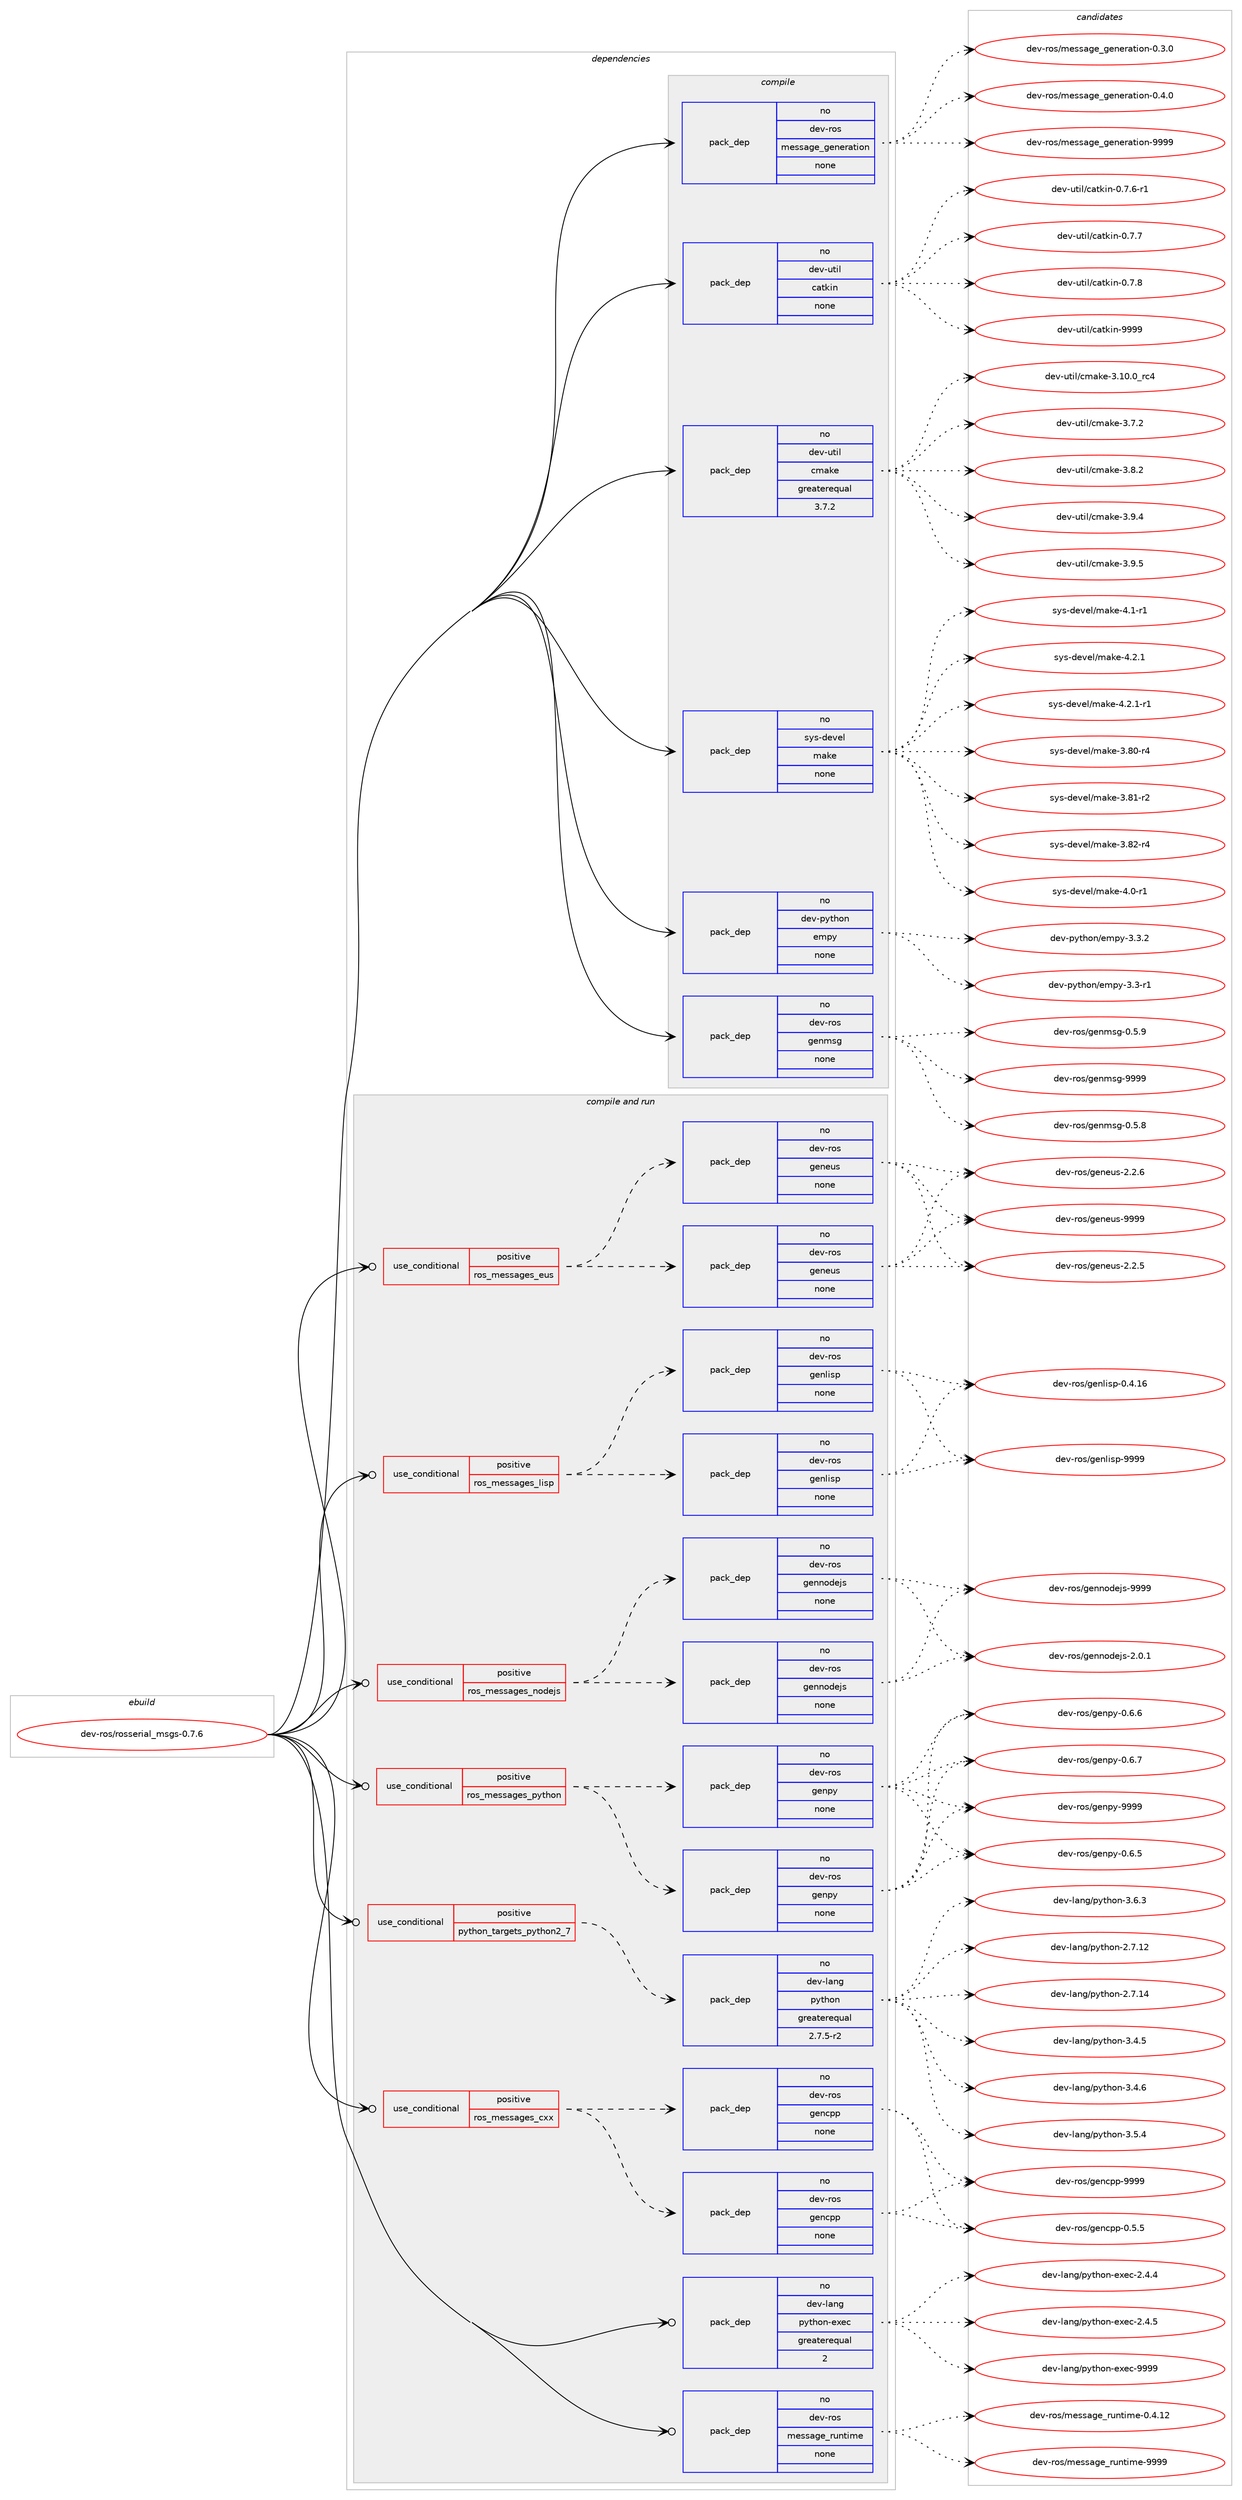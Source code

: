 digraph prolog {

# *************
# Graph options
# *************

newrank=true;
concentrate=true;
compound=true;
graph [rankdir=LR,fontname=Helvetica,fontsize=10,ranksep=1.5];#, ranksep=2.5, nodesep=0.2];
edge  [arrowhead=vee];
node  [fontname=Helvetica,fontsize=10];

# **********
# The ebuild
# **********

subgraph cluster_leftcol {
color=gray;
rank=same;
label=<<i>ebuild</i>>;
id [label="dev-ros/rosserial_msgs-0.7.6", color=red, width=4, href="../dev-ros/rosserial_msgs-0.7.6.svg"];
}

# ****************
# The dependencies
# ****************

subgraph cluster_midcol {
color=gray;
label=<<i>dependencies</i>>;
subgraph cluster_compile {
fillcolor="#eeeeee";
style=filled;
label=<<i>compile</i>>;
subgraph pack160404 {
dependency211267 [label=<<TABLE BORDER="0" CELLBORDER="1" CELLSPACING="0" CELLPADDING="4" WIDTH="220"><TR><TD ROWSPAN="6" CELLPADDING="30">pack_dep</TD></TR><TR><TD WIDTH="110">no</TD></TR><TR><TD>dev-python</TD></TR><TR><TD>empy</TD></TR><TR><TD>none</TD></TR><TR><TD></TD></TR></TABLE>>, shape=none, color=blue];
}
id:e -> dependency211267:w [weight=20,style="solid",arrowhead="vee"];
subgraph pack160405 {
dependency211268 [label=<<TABLE BORDER="0" CELLBORDER="1" CELLSPACING="0" CELLPADDING="4" WIDTH="220"><TR><TD ROWSPAN="6" CELLPADDING="30">pack_dep</TD></TR><TR><TD WIDTH="110">no</TD></TR><TR><TD>dev-ros</TD></TR><TR><TD>genmsg</TD></TR><TR><TD>none</TD></TR><TR><TD></TD></TR></TABLE>>, shape=none, color=blue];
}
id:e -> dependency211268:w [weight=20,style="solid",arrowhead="vee"];
subgraph pack160406 {
dependency211269 [label=<<TABLE BORDER="0" CELLBORDER="1" CELLSPACING="0" CELLPADDING="4" WIDTH="220"><TR><TD ROWSPAN="6" CELLPADDING="30">pack_dep</TD></TR><TR><TD WIDTH="110">no</TD></TR><TR><TD>dev-ros</TD></TR><TR><TD>message_generation</TD></TR><TR><TD>none</TD></TR><TR><TD></TD></TR></TABLE>>, shape=none, color=blue];
}
id:e -> dependency211269:w [weight=20,style="solid",arrowhead="vee"];
subgraph pack160407 {
dependency211270 [label=<<TABLE BORDER="0" CELLBORDER="1" CELLSPACING="0" CELLPADDING="4" WIDTH="220"><TR><TD ROWSPAN="6" CELLPADDING="30">pack_dep</TD></TR><TR><TD WIDTH="110">no</TD></TR><TR><TD>dev-util</TD></TR><TR><TD>catkin</TD></TR><TR><TD>none</TD></TR><TR><TD></TD></TR></TABLE>>, shape=none, color=blue];
}
id:e -> dependency211270:w [weight=20,style="solid",arrowhead="vee"];
subgraph pack160408 {
dependency211271 [label=<<TABLE BORDER="0" CELLBORDER="1" CELLSPACING="0" CELLPADDING="4" WIDTH="220"><TR><TD ROWSPAN="6" CELLPADDING="30">pack_dep</TD></TR><TR><TD WIDTH="110">no</TD></TR><TR><TD>dev-util</TD></TR><TR><TD>cmake</TD></TR><TR><TD>greaterequal</TD></TR><TR><TD>3.7.2</TD></TR></TABLE>>, shape=none, color=blue];
}
id:e -> dependency211271:w [weight=20,style="solid",arrowhead="vee"];
subgraph pack160409 {
dependency211272 [label=<<TABLE BORDER="0" CELLBORDER="1" CELLSPACING="0" CELLPADDING="4" WIDTH="220"><TR><TD ROWSPAN="6" CELLPADDING="30">pack_dep</TD></TR><TR><TD WIDTH="110">no</TD></TR><TR><TD>sys-devel</TD></TR><TR><TD>make</TD></TR><TR><TD>none</TD></TR><TR><TD></TD></TR></TABLE>>, shape=none, color=blue];
}
id:e -> dependency211272:w [weight=20,style="solid",arrowhead="vee"];
}
subgraph cluster_compileandrun {
fillcolor="#eeeeee";
style=filled;
label=<<i>compile and run</i>>;
subgraph cond46876 {
dependency211273 [label=<<TABLE BORDER="0" CELLBORDER="1" CELLSPACING="0" CELLPADDING="4"><TR><TD ROWSPAN="3" CELLPADDING="10">use_conditional</TD></TR><TR><TD>positive</TD></TR><TR><TD>python_targets_python2_7</TD></TR></TABLE>>, shape=none, color=red];
subgraph pack160410 {
dependency211274 [label=<<TABLE BORDER="0" CELLBORDER="1" CELLSPACING="0" CELLPADDING="4" WIDTH="220"><TR><TD ROWSPAN="6" CELLPADDING="30">pack_dep</TD></TR><TR><TD WIDTH="110">no</TD></TR><TR><TD>dev-lang</TD></TR><TR><TD>python</TD></TR><TR><TD>greaterequal</TD></TR><TR><TD>2.7.5-r2</TD></TR></TABLE>>, shape=none, color=blue];
}
dependency211273:e -> dependency211274:w [weight=20,style="dashed",arrowhead="vee"];
}
id:e -> dependency211273:w [weight=20,style="solid",arrowhead="odotvee"];
subgraph cond46877 {
dependency211275 [label=<<TABLE BORDER="0" CELLBORDER="1" CELLSPACING="0" CELLPADDING="4"><TR><TD ROWSPAN="3" CELLPADDING="10">use_conditional</TD></TR><TR><TD>positive</TD></TR><TR><TD>ros_messages_cxx</TD></TR></TABLE>>, shape=none, color=red];
subgraph pack160411 {
dependency211276 [label=<<TABLE BORDER="0" CELLBORDER="1" CELLSPACING="0" CELLPADDING="4" WIDTH="220"><TR><TD ROWSPAN="6" CELLPADDING="30">pack_dep</TD></TR><TR><TD WIDTH="110">no</TD></TR><TR><TD>dev-ros</TD></TR><TR><TD>gencpp</TD></TR><TR><TD>none</TD></TR><TR><TD></TD></TR></TABLE>>, shape=none, color=blue];
}
dependency211275:e -> dependency211276:w [weight=20,style="dashed",arrowhead="vee"];
subgraph pack160412 {
dependency211277 [label=<<TABLE BORDER="0" CELLBORDER="1" CELLSPACING="0" CELLPADDING="4" WIDTH="220"><TR><TD ROWSPAN="6" CELLPADDING="30">pack_dep</TD></TR><TR><TD WIDTH="110">no</TD></TR><TR><TD>dev-ros</TD></TR><TR><TD>gencpp</TD></TR><TR><TD>none</TD></TR><TR><TD></TD></TR></TABLE>>, shape=none, color=blue];
}
dependency211275:e -> dependency211277:w [weight=20,style="dashed",arrowhead="vee"];
}
id:e -> dependency211275:w [weight=20,style="solid",arrowhead="odotvee"];
subgraph cond46878 {
dependency211278 [label=<<TABLE BORDER="0" CELLBORDER="1" CELLSPACING="0" CELLPADDING="4"><TR><TD ROWSPAN="3" CELLPADDING="10">use_conditional</TD></TR><TR><TD>positive</TD></TR><TR><TD>ros_messages_eus</TD></TR></TABLE>>, shape=none, color=red];
subgraph pack160413 {
dependency211279 [label=<<TABLE BORDER="0" CELLBORDER="1" CELLSPACING="0" CELLPADDING="4" WIDTH="220"><TR><TD ROWSPAN="6" CELLPADDING="30">pack_dep</TD></TR><TR><TD WIDTH="110">no</TD></TR><TR><TD>dev-ros</TD></TR><TR><TD>geneus</TD></TR><TR><TD>none</TD></TR><TR><TD></TD></TR></TABLE>>, shape=none, color=blue];
}
dependency211278:e -> dependency211279:w [weight=20,style="dashed",arrowhead="vee"];
subgraph pack160414 {
dependency211280 [label=<<TABLE BORDER="0" CELLBORDER="1" CELLSPACING="0" CELLPADDING="4" WIDTH="220"><TR><TD ROWSPAN="6" CELLPADDING="30">pack_dep</TD></TR><TR><TD WIDTH="110">no</TD></TR><TR><TD>dev-ros</TD></TR><TR><TD>geneus</TD></TR><TR><TD>none</TD></TR><TR><TD></TD></TR></TABLE>>, shape=none, color=blue];
}
dependency211278:e -> dependency211280:w [weight=20,style="dashed",arrowhead="vee"];
}
id:e -> dependency211278:w [weight=20,style="solid",arrowhead="odotvee"];
subgraph cond46879 {
dependency211281 [label=<<TABLE BORDER="0" CELLBORDER="1" CELLSPACING="0" CELLPADDING="4"><TR><TD ROWSPAN="3" CELLPADDING="10">use_conditional</TD></TR><TR><TD>positive</TD></TR><TR><TD>ros_messages_lisp</TD></TR></TABLE>>, shape=none, color=red];
subgraph pack160415 {
dependency211282 [label=<<TABLE BORDER="0" CELLBORDER="1" CELLSPACING="0" CELLPADDING="4" WIDTH="220"><TR><TD ROWSPAN="6" CELLPADDING="30">pack_dep</TD></TR><TR><TD WIDTH="110">no</TD></TR><TR><TD>dev-ros</TD></TR><TR><TD>genlisp</TD></TR><TR><TD>none</TD></TR><TR><TD></TD></TR></TABLE>>, shape=none, color=blue];
}
dependency211281:e -> dependency211282:w [weight=20,style="dashed",arrowhead="vee"];
subgraph pack160416 {
dependency211283 [label=<<TABLE BORDER="0" CELLBORDER="1" CELLSPACING="0" CELLPADDING="4" WIDTH="220"><TR><TD ROWSPAN="6" CELLPADDING="30">pack_dep</TD></TR><TR><TD WIDTH="110">no</TD></TR><TR><TD>dev-ros</TD></TR><TR><TD>genlisp</TD></TR><TR><TD>none</TD></TR><TR><TD></TD></TR></TABLE>>, shape=none, color=blue];
}
dependency211281:e -> dependency211283:w [weight=20,style="dashed",arrowhead="vee"];
}
id:e -> dependency211281:w [weight=20,style="solid",arrowhead="odotvee"];
subgraph cond46880 {
dependency211284 [label=<<TABLE BORDER="0" CELLBORDER="1" CELLSPACING="0" CELLPADDING="4"><TR><TD ROWSPAN="3" CELLPADDING="10">use_conditional</TD></TR><TR><TD>positive</TD></TR><TR><TD>ros_messages_nodejs</TD></TR></TABLE>>, shape=none, color=red];
subgraph pack160417 {
dependency211285 [label=<<TABLE BORDER="0" CELLBORDER="1" CELLSPACING="0" CELLPADDING="4" WIDTH="220"><TR><TD ROWSPAN="6" CELLPADDING="30">pack_dep</TD></TR><TR><TD WIDTH="110">no</TD></TR><TR><TD>dev-ros</TD></TR><TR><TD>gennodejs</TD></TR><TR><TD>none</TD></TR><TR><TD></TD></TR></TABLE>>, shape=none, color=blue];
}
dependency211284:e -> dependency211285:w [weight=20,style="dashed",arrowhead="vee"];
subgraph pack160418 {
dependency211286 [label=<<TABLE BORDER="0" CELLBORDER="1" CELLSPACING="0" CELLPADDING="4" WIDTH="220"><TR><TD ROWSPAN="6" CELLPADDING="30">pack_dep</TD></TR><TR><TD WIDTH="110">no</TD></TR><TR><TD>dev-ros</TD></TR><TR><TD>gennodejs</TD></TR><TR><TD>none</TD></TR><TR><TD></TD></TR></TABLE>>, shape=none, color=blue];
}
dependency211284:e -> dependency211286:w [weight=20,style="dashed",arrowhead="vee"];
}
id:e -> dependency211284:w [weight=20,style="solid",arrowhead="odotvee"];
subgraph cond46881 {
dependency211287 [label=<<TABLE BORDER="0" CELLBORDER="1" CELLSPACING="0" CELLPADDING="4"><TR><TD ROWSPAN="3" CELLPADDING="10">use_conditional</TD></TR><TR><TD>positive</TD></TR><TR><TD>ros_messages_python</TD></TR></TABLE>>, shape=none, color=red];
subgraph pack160419 {
dependency211288 [label=<<TABLE BORDER="0" CELLBORDER="1" CELLSPACING="0" CELLPADDING="4" WIDTH="220"><TR><TD ROWSPAN="6" CELLPADDING="30">pack_dep</TD></TR><TR><TD WIDTH="110">no</TD></TR><TR><TD>dev-ros</TD></TR><TR><TD>genpy</TD></TR><TR><TD>none</TD></TR><TR><TD></TD></TR></TABLE>>, shape=none, color=blue];
}
dependency211287:e -> dependency211288:w [weight=20,style="dashed",arrowhead="vee"];
subgraph pack160420 {
dependency211289 [label=<<TABLE BORDER="0" CELLBORDER="1" CELLSPACING="0" CELLPADDING="4" WIDTH="220"><TR><TD ROWSPAN="6" CELLPADDING="30">pack_dep</TD></TR><TR><TD WIDTH="110">no</TD></TR><TR><TD>dev-ros</TD></TR><TR><TD>genpy</TD></TR><TR><TD>none</TD></TR><TR><TD></TD></TR></TABLE>>, shape=none, color=blue];
}
dependency211287:e -> dependency211289:w [weight=20,style="dashed",arrowhead="vee"];
}
id:e -> dependency211287:w [weight=20,style="solid",arrowhead="odotvee"];
subgraph pack160421 {
dependency211290 [label=<<TABLE BORDER="0" CELLBORDER="1" CELLSPACING="0" CELLPADDING="4" WIDTH="220"><TR><TD ROWSPAN="6" CELLPADDING="30">pack_dep</TD></TR><TR><TD WIDTH="110">no</TD></TR><TR><TD>dev-lang</TD></TR><TR><TD>python-exec</TD></TR><TR><TD>greaterequal</TD></TR><TR><TD>2</TD></TR></TABLE>>, shape=none, color=blue];
}
id:e -> dependency211290:w [weight=20,style="solid",arrowhead="odotvee"];
subgraph pack160422 {
dependency211291 [label=<<TABLE BORDER="0" CELLBORDER="1" CELLSPACING="0" CELLPADDING="4" WIDTH="220"><TR><TD ROWSPAN="6" CELLPADDING="30">pack_dep</TD></TR><TR><TD WIDTH="110">no</TD></TR><TR><TD>dev-ros</TD></TR><TR><TD>message_runtime</TD></TR><TR><TD>none</TD></TR><TR><TD></TD></TR></TABLE>>, shape=none, color=blue];
}
id:e -> dependency211291:w [weight=20,style="solid",arrowhead="odotvee"];
}
subgraph cluster_run {
fillcolor="#eeeeee";
style=filled;
label=<<i>run</i>>;
}
}

# **************
# The candidates
# **************

subgraph cluster_choices {
rank=same;
color=gray;
label=<<i>candidates</i>>;

subgraph choice160404 {
color=black;
nodesep=1;
choice1001011184511212111610411111047101109112121455146514511449 [label="dev-python/empy-3.3-r1", color=red, width=4,href="../dev-python/empy-3.3-r1.svg"];
choice1001011184511212111610411111047101109112121455146514650 [label="dev-python/empy-3.3.2", color=red, width=4,href="../dev-python/empy-3.3.2.svg"];
dependency211267:e -> choice1001011184511212111610411111047101109112121455146514511449:w [style=dotted,weight="100"];
dependency211267:e -> choice1001011184511212111610411111047101109112121455146514650:w [style=dotted,weight="100"];
}
subgraph choice160405 {
color=black;
nodesep=1;
choice1001011184511411111547103101110109115103454846534656 [label="dev-ros/genmsg-0.5.8", color=red, width=4,href="../dev-ros/genmsg-0.5.8.svg"];
choice1001011184511411111547103101110109115103454846534657 [label="dev-ros/genmsg-0.5.9", color=red, width=4,href="../dev-ros/genmsg-0.5.9.svg"];
choice10010111845114111115471031011101091151034557575757 [label="dev-ros/genmsg-9999", color=red, width=4,href="../dev-ros/genmsg-9999.svg"];
dependency211268:e -> choice1001011184511411111547103101110109115103454846534656:w [style=dotted,weight="100"];
dependency211268:e -> choice1001011184511411111547103101110109115103454846534657:w [style=dotted,weight="100"];
dependency211268:e -> choice10010111845114111115471031011101091151034557575757:w [style=dotted,weight="100"];
}
subgraph choice160406 {
color=black;
nodesep=1;
choice1001011184511411111547109101115115971031019510310111010111497116105111110454846514648 [label="dev-ros/message_generation-0.3.0", color=red, width=4,href="../dev-ros/message_generation-0.3.0.svg"];
choice1001011184511411111547109101115115971031019510310111010111497116105111110454846524648 [label="dev-ros/message_generation-0.4.0", color=red, width=4,href="../dev-ros/message_generation-0.4.0.svg"];
choice10010111845114111115471091011151159710310195103101110101114971161051111104557575757 [label="dev-ros/message_generation-9999", color=red, width=4,href="../dev-ros/message_generation-9999.svg"];
dependency211269:e -> choice1001011184511411111547109101115115971031019510310111010111497116105111110454846514648:w [style=dotted,weight="100"];
dependency211269:e -> choice1001011184511411111547109101115115971031019510310111010111497116105111110454846524648:w [style=dotted,weight="100"];
dependency211269:e -> choice10010111845114111115471091011151159710310195103101110101114971161051111104557575757:w [style=dotted,weight="100"];
}
subgraph choice160407 {
color=black;
nodesep=1;
choice100101118451171161051084799971161071051104548465546544511449 [label="dev-util/catkin-0.7.6-r1", color=red, width=4,href="../dev-util/catkin-0.7.6-r1.svg"];
choice10010111845117116105108479997116107105110454846554655 [label="dev-util/catkin-0.7.7", color=red, width=4,href="../dev-util/catkin-0.7.7.svg"];
choice10010111845117116105108479997116107105110454846554656 [label="dev-util/catkin-0.7.8", color=red, width=4,href="../dev-util/catkin-0.7.8.svg"];
choice100101118451171161051084799971161071051104557575757 [label="dev-util/catkin-9999", color=red, width=4,href="../dev-util/catkin-9999.svg"];
dependency211270:e -> choice100101118451171161051084799971161071051104548465546544511449:w [style=dotted,weight="100"];
dependency211270:e -> choice10010111845117116105108479997116107105110454846554655:w [style=dotted,weight="100"];
dependency211270:e -> choice10010111845117116105108479997116107105110454846554656:w [style=dotted,weight="100"];
dependency211270:e -> choice100101118451171161051084799971161071051104557575757:w [style=dotted,weight="100"];
}
subgraph choice160408 {
color=black;
nodesep=1;
choice1001011184511711610510847991099710710145514649484648951149952 [label="dev-util/cmake-3.10.0_rc4", color=red, width=4,href="../dev-util/cmake-3.10.0_rc4.svg"];
choice10010111845117116105108479910997107101455146554650 [label="dev-util/cmake-3.7.2", color=red, width=4,href="../dev-util/cmake-3.7.2.svg"];
choice10010111845117116105108479910997107101455146564650 [label="dev-util/cmake-3.8.2", color=red, width=4,href="../dev-util/cmake-3.8.2.svg"];
choice10010111845117116105108479910997107101455146574652 [label="dev-util/cmake-3.9.4", color=red, width=4,href="../dev-util/cmake-3.9.4.svg"];
choice10010111845117116105108479910997107101455146574653 [label="dev-util/cmake-3.9.5", color=red, width=4,href="../dev-util/cmake-3.9.5.svg"];
dependency211271:e -> choice1001011184511711610510847991099710710145514649484648951149952:w [style=dotted,weight="100"];
dependency211271:e -> choice10010111845117116105108479910997107101455146554650:w [style=dotted,weight="100"];
dependency211271:e -> choice10010111845117116105108479910997107101455146564650:w [style=dotted,weight="100"];
dependency211271:e -> choice10010111845117116105108479910997107101455146574652:w [style=dotted,weight="100"];
dependency211271:e -> choice10010111845117116105108479910997107101455146574653:w [style=dotted,weight="100"];
}
subgraph choice160409 {
color=black;
nodesep=1;
choice11512111545100101118101108471099710710145514656484511452 [label="sys-devel/make-3.80-r4", color=red, width=4,href="../sys-devel/make-3.80-r4.svg"];
choice11512111545100101118101108471099710710145514656494511450 [label="sys-devel/make-3.81-r2", color=red, width=4,href="../sys-devel/make-3.81-r2.svg"];
choice11512111545100101118101108471099710710145514656504511452 [label="sys-devel/make-3.82-r4", color=red, width=4,href="../sys-devel/make-3.82-r4.svg"];
choice115121115451001011181011084710997107101455246484511449 [label="sys-devel/make-4.0-r1", color=red, width=4,href="../sys-devel/make-4.0-r1.svg"];
choice115121115451001011181011084710997107101455246494511449 [label="sys-devel/make-4.1-r1", color=red, width=4,href="../sys-devel/make-4.1-r1.svg"];
choice115121115451001011181011084710997107101455246504649 [label="sys-devel/make-4.2.1", color=red, width=4,href="../sys-devel/make-4.2.1.svg"];
choice1151211154510010111810110847109971071014552465046494511449 [label="sys-devel/make-4.2.1-r1", color=red, width=4,href="../sys-devel/make-4.2.1-r1.svg"];
dependency211272:e -> choice11512111545100101118101108471099710710145514656484511452:w [style=dotted,weight="100"];
dependency211272:e -> choice11512111545100101118101108471099710710145514656494511450:w [style=dotted,weight="100"];
dependency211272:e -> choice11512111545100101118101108471099710710145514656504511452:w [style=dotted,weight="100"];
dependency211272:e -> choice115121115451001011181011084710997107101455246484511449:w [style=dotted,weight="100"];
dependency211272:e -> choice115121115451001011181011084710997107101455246494511449:w [style=dotted,weight="100"];
dependency211272:e -> choice115121115451001011181011084710997107101455246504649:w [style=dotted,weight="100"];
dependency211272:e -> choice1151211154510010111810110847109971071014552465046494511449:w [style=dotted,weight="100"];
}
subgraph choice160410 {
color=black;
nodesep=1;
choice10010111845108971101034711212111610411111045504655464950 [label="dev-lang/python-2.7.12", color=red, width=4,href="../dev-lang/python-2.7.12.svg"];
choice10010111845108971101034711212111610411111045504655464952 [label="dev-lang/python-2.7.14", color=red, width=4,href="../dev-lang/python-2.7.14.svg"];
choice100101118451089711010347112121116104111110455146524653 [label="dev-lang/python-3.4.5", color=red, width=4,href="../dev-lang/python-3.4.5.svg"];
choice100101118451089711010347112121116104111110455146524654 [label="dev-lang/python-3.4.6", color=red, width=4,href="../dev-lang/python-3.4.6.svg"];
choice100101118451089711010347112121116104111110455146534652 [label="dev-lang/python-3.5.4", color=red, width=4,href="../dev-lang/python-3.5.4.svg"];
choice100101118451089711010347112121116104111110455146544651 [label="dev-lang/python-3.6.3", color=red, width=4,href="../dev-lang/python-3.6.3.svg"];
dependency211274:e -> choice10010111845108971101034711212111610411111045504655464950:w [style=dotted,weight="100"];
dependency211274:e -> choice10010111845108971101034711212111610411111045504655464952:w [style=dotted,weight="100"];
dependency211274:e -> choice100101118451089711010347112121116104111110455146524653:w [style=dotted,weight="100"];
dependency211274:e -> choice100101118451089711010347112121116104111110455146524654:w [style=dotted,weight="100"];
dependency211274:e -> choice100101118451089711010347112121116104111110455146534652:w [style=dotted,weight="100"];
dependency211274:e -> choice100101118451089711010347112121116104111110455146544651:w [style=dotted,weight="100"];
}
subgraph choice160411 {
color=black;
nodesep=1;
choice100101118451141111154710310111099112112454846534653 [label="dev-ros/gencpp-0.5.5", color=red, width=4,href="../dev-ros/gencpp-0.5.5.svg"];
choice1001011184511411111547103101110991121124557575757 [label="dev-ros/gencpp-9999", color=red, width=4,href="../dev-ros/gencpp-9999.svg"];
dependency211276:e -> choice100101118451141111154710310111099112112454846534653:w [style=dotted,weight="100"];
dependency211276:e -> choice1001011184511411111547103101110991121124557575757:w [style=dotted,weight="100"];
}
subgraph choice160412 {
color=black;
nodesep=1;
choice100101118451141111154710310111099112112454846534653 [label="dev-ros/gencpp-0.5.5", color=red, width=4,href="../dev-ros/gencpp-0.5.5.svg"];
choice1001011184511411111547103101110991121124557575757 [label="dev-ros/gencpp-9999", color=red, width=4,href="../dev-ros/gencpp-9999.svg"];
dependency211277:e -> choice100101118451141111154710310111099112112454846534653:w [style=dotted,weight="100"];
dependency211277:e -> choice1001011184511411111547103101110991121124557575757:w [style=dotted,weight="100"];
}
subgraph choice160413 {
color=black;
nodesep=1;
choice1001011184511411111547103101110101117115455046504653 [label="dev-ros/geneus-2.2.5", color=red, width=4,href="../dev-ros/geneus-2.2.5.svg"];
choice1001011184511411111547103101110101117115455046504654 [label="dev-ros/geneus-2.2.6", color=red, width=4,href="../dev-ros/geneus-2.2.6.svg"];
choice10010111845114111115471031011101011171154557575757 [label="dev-ros/geneus-9999", color=red, width=4,href="../dev-ros/geneus-9999.svg"];
dependency211279:e -> choice1001011184511411111547103101110101117115455046504653:w [style=dotted,weight="100"];
dependency211279:e -> choice1001011184511411111547103101110101117115455046504654:w [style=dotted,weight="100"];
dependency211279:e -> choice10010111845114111115471031011101011171154557575757:w [style=dotted,weight="100"];
}
subgraph choice160414 {
color=black;
nodesep=1;
choice1001011184511411111547103101110101117115455046504653 [label="dev-ros/geneus-2.2.5", color=red, width=4,href="../dev-ros/geneus-2.2.5.svg"];
choice1001011184511411111547103101110101117115455046504654 [label="dev-ros/geneus-2.2.6", color=red, width=4,href="../dev-ros/geneus-2.2.6.svg"];
choice10010111845114111115471031011101011171154557575757 [label="dev-ros/geneus-9999", color=red, width=4,href="../dev-ros/geneus-9999.svg"];
dependency211280:e -> choice1001011184511411111547103101110101117115455046504653:w [style=dotted,weight="100"];
dependency211280:e -> choice1001011184511411111547103101110101117115455046504654:w [style=dotted,weight="100"];
dependency211280:e -> choice10010111845114111115471031011101011171154557575757:w [style=dotted,weight="100"];
}
subgraph choice160415 {
color=black;
nodesep=1;
choice100101118451141111154710310111010810511511245484652464954 [label="dev-ros/genlisp-0.4.16", color=red, width=4,href="../dev-ros/genlisp-0.4.16.svg"];
choice10010111845114111115471031011101081051151124557575757 [label="dev-ros/genlisp-9999", color=red, width=4,href="../dev-ros/genlisp-9999.svg"];
dependency211282:e -> choice100101118451141111154710310111010810511511245484652464954:w [style=dotted,weight="100"];
dependency211282:e -> choice10010111845114111115471031011101081051151124557575757:w [style=dotted,weight="100"];
}
subgraph choice160416 {
color=black;
nodesep=1;
choice100101118451141111154710310111010810511511245484652464954 [label="dev-ros/genlisp-0.4.16", color=red, width=4,href="../dev-ros/genlisp-0.4.16.svg"];
choice10010111845114111115471031011101081051151124557575757 [label="dev-ros/genlisp-9999", color=red, width=4,href="../dev-ros/genlisp-9999.svg"];
dependency211283:e -> choice100101118451141111154710310111010810511511245484652464954:w [style=dotted,weight="100"];
dependency211283:e -> choice10010111845114111115471031011101081051151124557575757:w [style=dotted,weight="100"];
}
subgraph choice160417 {
color=black;
nodesep=1;
choice1001011184511411111547103101110110111100101106115455046484649 [label="dev-ros/gennodejs-2.0.1", color=red, width=4,href="../dev-ros/gennodejs-2.0.1.svg"];
choice10010111845114111115471031011101101111001011061154557575757 [label="dev-ros/gennodejs-9999", color=red, width=4,href="../dev-ros/gennodejs-9999.svg"];
dependency211285:e -> choice1001011184511411111547103101110110111100101106115455046484649:w [style=dotted,weight="100"];
dependency211285:e -> choice10010111845114111115471031011101101111001011061154557575757:w [style=dotted,weight="100"];
}
subgraph choice160418 {
color=black;
nodesep=1;
choice1001011184511411111547103101110110111100101106115455046484649 [label="dev-ros/gennodejs-2.0.1", color=red, width=4,href="../dev-ros/gennodejs-2.0.1.svg"];
choice10010111845114111115471031011101101111001011061154557575757 [label="dev-ros/gennodejs-9999", color=red, width=4,href="../dev-ros/gennodejs-9999.svg"];
dependency211286:e -> choice1001011184511411111547103101110110111100101106115455046484649:w [style=dotted,weight="100"];
dependency211286:e -> choice10010111845114111115471031011101101111001011061154557575757:w [style=dotted,weight="100"];
}
subgraph choice160419 {
color=black;
nodesep=1;
choice1001011184511411111547103101110112121454846544653 [label="dev-ros/genpy-0.6.5", color=red, width=4,href="../dev-ros/genpy-0.6.5.svg"];
choice1001011184511411111547103101110112121454846544654 [label="dev-ros/genpy-0.6.6", color=red, width=4,href="../dev-ros/genpy-0.6.6.svg"];
choice1001011184511411111547103101110112121454846544655 [label="dev-ros/genpy-0.6.7", color=red, width=4,href="../dev-ros/genpy-0.6.7.svg"];
choice10010111845114111115471031011101121214557575757 [label="dev-ros/genpy-9999", color=red, width=4,href="../dev-ros/genpy-9999.svg"];
dependency211288:e -> choice1001011184511411111547103101110112121454846544653:w [style=dotted,weight="100"];
dependency211288:e -> choice1001011184511411111547103101110112121454846544654:w [style=dotted,weight="100"];
dependency211288:e -> choice1001011184511411111547103101110112121454846544655:w [style=dotted,weight="100"];
dependency211288:e -> choice10010111845114111115471031011101121214557575757:w [style=dotted,weight="100"];
}
subgraph choice160420 {
color=black;
nodesep=1;
choice1001011184511411111547103101110112121454846544653 [label="dev-ros/genpy-0.6.5", color=red, width=4,href="../dev-ros/genpy-0.6.5.svg"];
choice1001011184511411111547103101110112121454846544654 [label="dev-ros/genpy-0.6.6", color=red, width=4,href="../dev-ros/genpy-0.6.6.svg"];
choice1001011184511411111547103101110112121454846544655 [label="dev-ros/genpy-0.6.7", color=red, width=4,href="../dev-ros/genpy-0.6.7.svg"];
choice10010111845114111115471031011101121214557575757 [label="dev-ros/genpy-9999", color=red, width=4,href="../dev-ros/genpy-9999.svg"];
dependency211289:e -> choice1001011184511411111547103101110112121454846544653:w [style=dotted,weight="100"];
dependency211289:e -> choice1001011184511411111547103101110112121454846544654:w [style=dotted,weight="100"];
dependency211289:e -> choice1001011184511411111547103101110112121454846544655:w [style=dotted,weight="100"];
dependency211289:e -> choice10010111845114111115471031011101121214557575757:w [style=dotted,weight="100"];
}
subgraph choice160421 {
color=black;
nodesep=1;
choice1001011184510897110103471121211161041111104510112010199455046524652 [label="dev-lang/python-exec-2.4.4", color=red, width=4,href="../dev-lang/python-exec-2.4.4.svg"];
choice1001011184510897110103471121211161041111104510112010199455046524653 [label="dev-lang/python-exec-2.4.5", color=red, width=4,href="../dev-lang/python-exec-2.4.5.svg"];
choice10010111845108971101034711212111610411111045101120101994557575757 [label="dev-lang/python-exec-9999", color=red, width=4,href="../dev-lang/python-exec-9999.svg"];
dependency211290:e -> choice1001011184510897110103471121211161041111104510112010199455046524652:w [style=dotted,weight="100"];
dependency211290:e -> choice1001011184510897110103471121211161041111104510112010199455046524653:w [style=dotted,weight="100"];
dependency211290:e -> choice10010111845108971101034711212111610411111045101120101994557575757:w [style=dotted,weight="100"];
}
subgraph choice160422 {
color=black;
nodesep=1;
choice1001011184511411111547109101115115971031019511411711011610510910145484652464950 [label="dev-ros/message_runtime-0.4.12", color=red, width=4,href="../dev-ros/message_runtime-0.4.12.svg"];
choice100101118451141111154710910111511597103101951141171101161051091014557575757 [label="dev-ros/message_runtime-9999", color=red, width=4,href="../dev-ros/message_runtime-9999.svg"];
dependency211291:e -> choice1001011184511411111547109101115115971031019511411711011610510910145484652464950:w [style=dotted,weight="100"];
dependency211291:e -> choice100101118451141111154710910111511597103101951141171101161051091014557575757:w [style=dotted,weight="100"];
}
}

}

